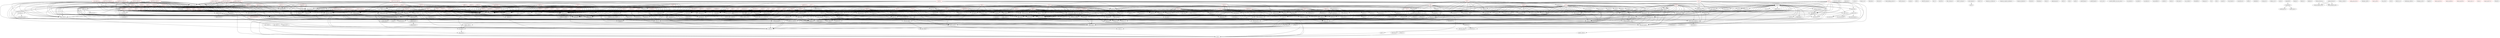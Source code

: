 strict digraph dependency_graph {
  0[label="version.rs"]
  1[label="copy_acl.rs"]
  2[color=red,label="chroot.rs"]
  3[label="set_acl.rs"]
  4[label="set_permissions.rs"]
  5[label="acl_internal.rs"]
  6[label="get_permissions.rs"]
  7[label="allocator.rs"]
  8[label="argv_iter.rs"]
  9[label="acl_errno_valid.rs"]
  10[label="backup_rename.rs"]
  11[label="areadlink.rs"]
  12[label="areadlink_with_size.rs"]
  13[label="backupfile.rs"]
  14[label="base32.rs"]
  15[label="areadlinkat.rs"]
  16[label="c_strtold.rs"]
  17[label="c_strncasecmp.rs"]
  18[label="openat_proc.rs"]
  19[label="backup_find.rs"]
  20[label="bitrotate.rs"]
  21[label="basename_lgpl.rs"]
  22[label="c_ctype.rs"]
  23[label="base64.rs"]
  24[label="buffer_lcm.rs"]
  25[label="canonicalize.rs"]
  26[label="c_strtod.rs"]
  27[label="argmatch.rs"]
  28[label="c_strcasecmp.rs"]
  29[label="canon_host.rs"]
  30[label="careadlinkat.rs"]
  31[label="binary_io.rs"]
  32[label="chmodat.rs"]
  33[label="cl_strtold.rs"]
  34[label="cl_strtod.rs"]
  35[label="chownat.rs"]
  36[label="cloexec.rs"]
  37[label="close_stream.rs"]
  38[label="closeout.rs"]
  39[label="closein.rs"]
  40[label="count_leading_zeros.rs"]
  41[label="md5_stream.rs"]
  42[label="af_alg.rs"]
  43[label="md5.rs"]
  44[label="sha256_stream.rs"]
  45[label="sha1.rs"]
  46[label="sha256.rs"]
  47[label="sha1_stream.rs"]
  48[label="sha512_stream.rs"]
  49[label="sm3_stream.rs"]
  50[label="sm3.rs"]
  51[label="sha512.rs"]
  52[label="cycle_check.rs"]
  53[label="di_set.rs"]
  54[label="basename.rs"]
  55[label="dirname_lgpl.rs"]
  56[label="stripslash.rs"]
  57[label="dirname.rs"]
  58[label="opendir_safer.rs"]
  59[label="dtoastr.rs"]
  60[label="dynarray_at_failure.rs"]
  61[label="dynarray_emplace_enlarge.rs"]
  62[label="dtotimespec.rs"]
  63[label="dynarray_finalize.rs"]
  64[label="dynarray_resize.rs"]
  65[label="dynarray_resize_clear.rs"]
  66[label="exclude.rs"]
  67[label="exitfail.rs"]
  68[label="fadvise.rs"]
  69[label="creat_safer.rs"]
  70[label="open_safer.rs"]
  71[label="fd_hook.rs"]
  72[label="fd_reopen.rs"]
  73[label="fd_safer_flag.rs"]
  74[label="dup_safer_flag.rs"]
  75[label="fdutimensat.rs"]
  76[label="file_set.rs"]
  77[label="file_type.rs"]
  78[label="file_has_acl.rs"]
  79[label="filemode.rs"]
  80[label="filenamecat.rs"]
  81[label="fopen_safer.rs"]
  82[label="filenamecat_lgpl.rs"]
  83[label="fprintftime.rs"]
  84[label="filevercmp.rs"]
  85[label="freading.rs"]
  86[label="freadseek.rs"]
  87[label="freopen_safer.rs"]
  88[label="full_read.rs"]
  89[label="ftoastr.rs"]
  90[label="gethrxtime.rs"]
  91[label="getndelim2.rs"]
  92[label="full_write.rs"]
  93[label="gettime.rs"]
  94[label="xtime.rs"]
  95[label="getugroups.rs"]
  96[label="getprogname.rs"]
  97[label="hard_locale.rs"]
  98[label="hash.rs"]
  99[label="hash_pjw.rs"]
  100[label="hash_triple.rs"]
  101[label="hash_triple_simple.rs"]
  102[label="human.rs"]
  103[label="heap.rs"]
  104[label="i_ring.rs"]
  105[label="ialloc.rs"]
  106[label="idcache.rs"]
  107[label="ino_map.rs"]
  108[label="imaxtostr.rs"]
  109[label="inttostr.rs"]
  110[label="offtostr.rs"]
  111[label="umaxtostr.rs"]
  112[label="uinttostr.rs"]
  113[label="ldtoastr.rs"]
  114[label="localcharset.rs"]
  115[label="malloca.rs"]
  116[label="mbchar.rs"]
  117[label="lock.rs"]
  118[label="linebuffer.rs"]
  119[label="math.rs"]
  120[label="mbsalign.rs"]
  121[label="long_options.rs"]
  122[label="mbiter.rs"]
  123[label="mbscasecmp.rs"]
  124[label="mbslen.rs"]
  125[label="mbschr.rs"]
  126[label="mbsstr.rs"]
  127[label="mbswidth.rs"]
  128[label="memcasecmp.rs"]
  129[label="mbuiter.rs"]
  130[label="memchr2.rs"]
  131[label="memcmp2.rs"]
  132[label="memcoll.rs"]
  133[label="mgetgroups.rs"]
  134[label="mkancesdirs.rs"]
  135[label="mkdir_p.rs"]
  136[label="dirchownmod.rs"]
  137[label="mpsort.rs"]
  138[label="modechange.rs"]
  139[label="nstrftime.rs"]
  140[label="nproc.rs"]
  141[label="openat_die.rs"]
  142[label="openat_safer.rs"]
  143[label="opendirat.rs"]
  144[label="parse_datetime.rs"]
  145[label="physmem.rs"]
  146[label="posixver.rs"]
  147[label="printf_frexp.rs"]
  148[label="pipe2.rs"]
  149[label="posixtm.rs"]
  150[label="printf_frexpl.rs"]
  151[label="progname.rs"]
  152[label="priv_set.rs"]
  153[label="propername.rs"]
  154[label="qcopy_acl.rs"]
  155[label="randint.rs"]
  156[label="qset_acl.rs"]
  157[label="randperm.rs"]
  158[label="quotearg.rs"]
  159[label="rand_isaac.rs"]
  160[label="read_file.rs"]
  161[label="randread.rs"]
  162[label="readtokens.rs"]
  163[label="readtokens0.rs"]
  164[label="renameatu.rs"]
  165[label="root_dev_ino.rs"]
  166[label="safe_read.rs"]
  167[label="safe_write.rs"]
  168[label="same.rs"]
  169[label="save_cwd.rs"]
  170[label="savedir.rs"]
  171[label="savewd.rs"]
  172[label="scratch_buffer_dupfree.rs"]
  173[label="scratch_buffer_grow.rs"]
  174[label="scratch_buffer_set_array_size.rs"]
  175[label="scratch_buffer_grow_preserve.rs"]
  176[label="se_context.rs"]
  177[label="se_label.rs"]
  178[label="selinux_at.rs"]
  179[label="se_selinux.rs"]
  180[label="setlocale_null.rs"]
  181[label="settime.rs"]
  182[label="sig_handler.rs"]
  183[label="sockets.rs"]
  184[label="statat.rs"]
  185[label="stat_time.rs"]
  186[label="mkstemp_safer.rs"]
  187[label="striconv.rs"]
  188[label="strnlen1.rs"]
  189[label="strintcmp.rs"]
  190[label="strnumcmp.rs"]
  191[label="sys_socket.rs"]
  192[label="threadlib.rs"]
  193[label="tempname.rs"]
  194[label="timespec.rs"]
  195[label="tls.rs"]
  196[label="u64.rs"]
  197[label="trim.rs"]
  198[label="unicodeio.rs"]
  199[label="unistd.rs"]
  200[label="dup_safer.rs"]
  201[label="fd_safer.rs"]
  202[label="u8_uctomb.rs"]
  203[label="pipe_safer.rs"]
  204[label="u8_mbtoucr.rs"]
  205[label="u8_uctomb_aux.rs"]
  206[label="width.rs"]
  207[label="userspec.rs"]
  208[label="unlinkdir.rs"]
  209[label="utimecmp.rs"]
  210[label="utimens.rs"]
  211[label="wctype_h.rs"]
  212[label="verror.rs"]
  213[label="version_etc_fsf.rs"]
  214[label="write_any_file.rs"]
  215[label="version_etc.rs"]
  216[label="xmalloc.rs"]
  217[label="xalloc_die.rs"]
  218[label="xdectoimax.rs"]
  219[label="xbinary_io.rs"]
  220[label="xdectoumax.rs"]
  221[label="xfts.rs"]
  222[label="xgetcwd.rs"]
  223[label="xgetgroups.rs"]
  224[label="xmemcoll.rs"]
  225[label="xprintf.rs"]
  226[label="xnanosleep.rs"]
  227[label="xgethostname.rs"]
  228[label="xreadlink.rs"]
  229[label="xsize.rs"]
  230[label="xstriconv.rs"]
  231[label="xstrtod.rs"]
  232[label="xstrtoimax.rs"]
  233[label="xstrtol.rs"]
  234[label="xstrtoul.rs"]
  235[label="xstrtol_error.rs"]
  236[label="xasprintf.rs"]
  237[label="xvasprintf.rs"]
  238[label="xstrtoumax.rs"]
  239[label="xstrtold.rs"]
  240[label="asnprintf.rs"]
  241[label="yesno.rs"]
  242[label="chdir_long.rs"]
  243[label="fclose.rs"]
  244[label="fflush.rs"]
  245[label="fcntl.rs"]
  246[label="fpurge.rs"]
  247[label="freadahead.rs"]
  248[label="freadptr.rs"]
  249[label="fseek.rs"]
  250[label="fseterr.rs"]
  251[label="fseeko.rs"]
  252[label="fts.rs"]
  253[label="getfilecon.rs"]
  254[label="fsusage.rs"]
  255[label="mbrtowc.rs"]
  256[label="isapipe.rs"]
  257[label="mktime.rs"]
  258[label="mbrlen.rs"]
  259[label="nanosleep.rs"]
  260[label="mountlist.rs"]
  261[label="printf_parse.rs"]
  262[label="printf_args.rs"]
  263[label="readutmp.rs"]
  264[label="obstack.rs"]
  265[label="regex.rs"]
  266[label="sig2str.rs"]
  267[label="time_rz.rs"]
  268[label="vasnprintf.rs"]
  269[color=red,label="hostid.rs"]
  270[color=red,label="timeout.rs"]
  271[label="operand2sig.rs"]
  272[color=red,label="who.rs"]
  273[color=red,label="nice.rs"]
  274[color=red,label="users.rs"]
  275[color=red,label="b2sum_digest.rs"]
  276[color=red,label="base64_basenc.rs"]
  277[color=red,label="stty.rs"]
  278[label="b2sum_b2sum.rs"]
  279[color=red,label="pinky.rs"]
  280[color=red,label="base32_basenc.rs"]
  281[label="b2sum_blake2b_ref.rs"]
  282[color=red,label="df.rs"]
  283[color=red,label="lbracket.rs"]
  284[label="find_mount_point.rs"]
  285[color=red,label="basenc_basenc.rs"]
  286[color=red,label="basename.rs"]
  287[color=red,label="cat.rs"]
  288[color=red,label="chcon.rs"]
  289[color=red,label="chgrp.rs"]
  290[label="chown_core.rs"]
  291[color=red,label="chmod.rs"]
  292[color=red,label="cksum_digest.rs"]
  293[color=red,label="chown.rs"]
  294[label="cksum_blake2b_ref.rs"]
  295[label="cksum_b2sum.rs"]
  296[label="cksum_sum.rs"]
  297[label="cksum_cksum.rs"]
  298[label="cksum_crctab.rs"]
  299[color=red,label="cp.rs"]
  300[color=red,label="comm.rs"]
  301[label="copy.rs"]
  302[label="cp_hash.rs"]
  303[label="force_link.rs"]
  304[color=red,label="csplit.rs"]
  305[label="selinux.rs"]
  306[label="set_fields.rs"]
  307[color=red,label="cut.rs"]
  308[color=red,label="date.rs"]
  309[color=red,label="dd.rs"]
  310[color=red,label="ls.rs"]
  311[label="ls_dir.rs"]
  312[color=red,label="dircolors.rs"]
  313[color=red,label="dirname.rs"]
  314[color=red,label="du.rs"]
  315[color=red,label="echo.rs"]
  316[color=red,label="env.rs"]
  317[color=red,label="expand.rs"]
  318[label="expand_common.rs"]
  319[color=red,label="expr.rs"]
  320[color=red,label="false.rs"]
  321[color=red,label="fold.rs"]
  322[color=red,label="fmt.rs"]
  323[color=red,label="install.rs"]
  324[label="prog_fprintf.rs"]
  325[color=red,label="groups.rs"]
  326[label="group_list.rs"]
  327[color=red,label="head.rs"]
  328[color=red,label="id.rs"]
  329[color=red,label="join.rs"]
  330[color=red,label="link.rs"]
  331[color=red,label="ln.rs"]
  332[label="relpath.rs"]
  333[color=red,label="logname.rs"]
  334[label="ls_ls.rs"]
  335[color=red,label="md5sum_digest.rs"]
  336[color=red,label="mkdir.rs"]
  337[color=red,label="mknod.rs"]
  338[color=red,label="mkfifo.rs"]
  339[color=red,label="mktemp.rs"]
  340[color=red,label="mv.rs"]
  341[label="remove.rs"]
  342[color=red,label="nl.rs"]
  343[color=red,label="nohup.rs"]
  344[color=red,label="nproc.rs"]
  345[color=red,label="numfmt.rs"]
  346[color=red,label="od.rs"]
  347[color=red,label="paste.rs"]
  348[color=red,label="pathchk.rs"]
  349[color=red,label="pr.rs"]
  350[color=red,label="printenv.rs"]
  351[color=red,label="printf.rs"]
  352[color=red,label="ptx.rs"]
  353[color=red,label="pwd.rs"]
  354[color=red,label="readlink.rs"]
  355[color=red,label="realpath.rs"]
  356[color=red,label="rm.rs"]
  357[color=red,label="runcon.rs"]
  358[color=red,label="rmdir.rs"]
  359[color=red,label="seq.rs"]
  360[color=red,label="sha1sum_digest.rs"]
  361[color=red,label="sha224sum_digest.rs"]
  362[color=red,label="sha256sum_digest.rs"]
  363[color=red,label="sha384sum_digest.rs"]
  364[color=red,label="sha512sum_digest.rs"]
  365[color=red,label="shred.rs"]
  366[color=red,label="shuf.rs"]
  367[color=red,label="sleep.rs"]
  368[color=red,label="split.rs"]
  369[label="sum_sum.rs"]
  370[color=red,label="sort.rs"]
  371[color=red,label="stat.rs"]
  372[color=red,label="sum_digest.rs"]
  373[color=red,label="sync.rs"]
  374[color=red,label="tac.rs"]
  375[color=red,label="tail.rs"]
  376[color=red,label="tee.rs"]
  377[color=red,label="test.rs"]
  378[color=red,label="touch.rs"]
  379[color=red,label="tr.rs"]
  380[color=red,label="true.rs"]
  381[color=red,label="truncate.rs"]
  382[color=red,label="tsort.rs"]
  383[color=red,label="tty.rs"]
  384[label="uname_uname.rs"]
  385[color=red,label="uname.rs"]
  386[color=red,label="uniq.rs"]
  387[color=red,label="unexpand.rs"]
  388[color=red,label="unlink.rs"]
  389[color=red,label="wc.rs"]
  390[label="ls_vdir.rs"]
  391[color=red,label="whoami.rs"]
  392[color=red,label="yes.rs"]
  393[label="uname_arch.rs"]
  394[color=red,label="getlimits.rs"]
  395[color=red,label="make_prime_list.rs"]
  396[label="localename.rs"]
  397[label="timespec_add.rs"]
  398[color=red,label="bench_md5.rs"]
  399[label="vma_iter.rs"]
  400[label="ioctl.rs"]
  401[label="strerror_r.rs"]
  402[label="localename_table.rs"]
  403[label="timespec_sub.rs"]
  404[label="tmpdir.rs"]
  405[color=red,label="bench_sha224.rs"]
  406[color=red,label="bench_sha384.rs"]
  407[color=red,label="bench_sha256.rs"]
  408[color=red,label="bench_sha1.rs"]
  409[color=red,label="locale.rs"]
  410[color=red,label="bench_sha512.rs"]
  411[color=red,label="test_localcharset.rs"]
  412[label="thread.rs"]
  1 -> 154
  1 -> 158
  2 -> 0
  2 -> 67
  2 -> 216
  2 -> 216
  2 -> 38
  2 -> 215
  2 -> 151
  2 -> 151
  2 -> 158
  2 -> 223
  2 -> 158
  2 -> 207
  2 -> 238
  3 -> 156
  3 -> 158
  10 -> 13
  11 -> 30
  13 -> 21
  13 -> 164
  13 -> 21
  13 -> 143
  15 -> 30
  19 -> 13
  19 -> 217
  19 -> 27
  19 -> 27
  25 -> 172
  25 -> 217
  25 -> 98
  25 -> 175
  25 -> 76
  25 -> 76
  25 -> 101
  25 -> 101
  25 -> 101
  25 -> 98
  25 -> 173
  27 -> 158
  27 -> 158
  27 -> 158
  30 -> 7
  33 -> 16
  34 -> 26
  36 -> 245
  37 -> 243
  38 -> 67
  38 -> 37
  38 -> 158
  39 -> 67
  39 -> 38
  39 -> 158
  39 -> 37
  39 -> 244
  39 -> 251
  39 -> 247
  49 -> 50
  49 -> 50
  49 -> 50
  49 -> 50
  53 -> 107
  53 -> 98
  53 -> 98
  53 -> 98
  53 -> 98
  53 -> 107
  53 -> 107
  53 -> 98
  54 -> 21
  54 -> 21
  54 -> 216
  55 -> 21
  56 -> 21
  56 -> 21
  57 -> 55
  57 -> 217
  58 -> 245
  65 -> 64
  66 -> 243
  66 -> 123
  66 -> 255
  66 -> 265
  66 -> 265
  66 -> 265
  66 -> 98
  66 -> 216
  66 -> 98
  66 -> 216
  66 -> 98
  66 -> 188
  66 -> 116
  66 -> 98
  66 -> 216
  66 -> 216
  66 -> 216
  66 -> 216
  66 -> 98
  69 -> 201
  70 -> 201
  73 -> 74
  74 -> 245
  76 -> 98
  76 -> 98
  76 -> 101
  76 -> 217
  76 -> 216
  76 -> 216
  80 -> 82
  80 -> 217
  81 -> 243
  81 -> 200
  82 -> 21
  82 -> 21
  83 -> 267
  86 -> 251
  86 -> 248
  86 -> 247
  88 -> 166
  90 -> 93
  91 -> 86
  91 -> 130
  91 -> 248
  92 -> 167
  97 -> 180
  100 -> 168
  101 -> 99
  102 -> 238
  102 -> 27
  103 -> 216
  103 -> 216
  103 -> 216
  106 -> 216
  107 -> 98
  107 -> 98
  107 -> 98
  118 -> 216
  121 -> 215
  121 -> 67
  122 -> 255
  122 -> 116
  123 -> 188
  123 -> 255
  123 -> 116
  124 -> 188
  124 -> 255
  124 -> 116
  125 -> 188
  125 -> 255
  125 -> 116
  126 -> 124
  126 -> 115
  126 -> 115
  126 -> 188
  126 -> 255
  126 -> 116
  127 -> 255
  129 -> 255
  129 -> 116
  129 -> 188
  133 -> 95
  134 -> 171
  135 -> 158
  135 -> 171
  135 -> 136
  135 -> 134
  138 -> 216
  138 -> 216
  139 -> 267
  141 -> 67
  142 -> 201
  143 -> 142
  144 -> 267
  144 -> 267
  144 -> 267
  144 -> 267
  144 -> 139
  144 -> 93
  148 -> 245
  153 -> 216
  153 -> 216
  153 -> 197
  153 -> 126
  153 -> 188
  153 -> 255
  153 -> 116
  153 -> 114
  153 -> 230
  153 -> 28
  154 -> 5
  154 -> 4
  154 -> 6
  155 -> 161
  155 -> 161
  155 -> 161
  155 -> 216
  156 -> 5
  156 -> 4
  157 -> 155
  157 -> 216
  157 -> 98
  157 -> 98
  157 -> 217
  157 -> 98
  157 -> 216
  157 -> 216
  157 -> 98
  158 -> 216
  158 -> 28
  158 -> 114
  158 -> 255
  158 -> 216
  158 -> 216
  160 -> 243
  161 -> 159
  161 -> 243
  161 -> 216
  161 -> 158
  161 -> 67
  161 -> 81
  161 -> 159
  162 -> 216
  162 -> 216
  162 -> 216
  163 -> 264
  163 -> 264
  163 -> 264
  168 -> 57
  168 -> 21
  168 -> 21
  169 -> 73
  169 -> 70
  169 -> 242
  170 -> 216
  170 -> 216
  170 -> 216
  170 -> 216
  170 -> 58
  171 -> 70
  178 -> 253
  178 -> 253
  178 -> 169
  178 -> 141
  178 -> 169
  178 -> 141
  178 -> 169
  178 -> 18
  186 -> 201
  186 -> 73
  187 -> 28
  197 -> 255
  197 -> 116
  197 -> 217
  198 -> 205
  198 -> 114
  200 -> 245
  201 -> 200
  203 -> 201
  207 -> 216
  207 -> 234
  207 -> 111
  207 -> 216
  209 -> 98
  209 -> 98
  209 -> 98
  210 -> 93
  212 -> 237
  215 -> 213
  216 -> 217
  217 -> 67
  218 -> 158
  218 -> 232
  220 -> 158
  220 -> 238
  221 -> 217
  221 -> 252
  222 -> 217
  223 -> 133
  223 -> 217
  224 -> 67
  224 -> 132
  224 -> 132
  224 -> 158
  225 -> 67
  226 -> 62
  226 -> 259
  227 -> 216
  227 -> 216
  228 -> 11
  228 -> 217
  230 -> 187
  230 -> 217
  230 -> 187
  230 -> 187
  235 -> 67
  236 -> 237
  237 -> 217
  237 -> 216
  237 -> 216
  240 -> 268
  243 -> 244
  244 -> 251
  249 -> 251
  252 -> 104
  252 -> 104
  252 -> 104
  252 -> 104
  252 -> 70
  252 -> 142
  252 -> 98
  252 -> 98
  252 -> 98
  252 -> 245
  252 -> 52
  252 -> 98
  252 -> 143
  252 -> 98
  252 -> 52
  255 -> 97
  258 -> 255
  260 -> 216
  260 -> 216
  260 -> 243
  263 -> 216
  263 -> 216
  264 -> 67
  265 -> 255
  265 -> 64
  268 -> 262
  268 -> 261
  269 -> 0
  269 -> 38
  269 -> 151
  269 -> 151
  269 -> 121
  269 -> 158
  270 -> 0
  270 -> 67
  270 -> 62
  270 -> 38
  270 -> 215
  270 -> 151
  270 -> 151
  270 -> 34
  270 -> 231
  270 -> 266
  270 -> 271
  270 -> 158
  271 -> 216
  271 -> 158
  271 -> 266
  271 -> 266
  272 -> 0
  272 -> 217
  272 -> 216
  272 -> 38
  272 -> 215
  272 -> 151
  272 -> 151
  272 -> 108
  272 -> 111
  272 -> 158
  272 -> 29
  272 -> 263
  272 -> 263
  272 -> 97
  272 -> 158
  273 -> 0
  273 -> 67
  273 -> 38
  273 -> 215
  273 -> 151
  273 -> 151
  273 -> 158
  273 -> 233
  274 -> 0
  274 -> 216
  274 -> 38
  274 -> 151
  274 -> 151
  274 -> 158
  274 -> 121
  274 -> 158
  274 -> 263
  274 -> 263
  275 -> 0
  275 -> 243
  275 -> 38
  275 -> 215
  275 -> 151
  275 -> 151
  275 -> 158
  275 -> 296
  275 -> 369
  275 -> 296
  275 -> 369
  275 -> 296
  275 -> 369
  275 -> 296
  275 -> 369
  275 -> 68
  275 -> 81
  276 -> 243
  276 -> 0
  276 -> 216
  276 -> 216
  276 -> 216
  276 -> 38
  276 -> 215
  276 -> 151
  276 -> 151
  276 -> 158
  276 -> 68
  276 -> 158
  276 -> 232
  276 -> 14
  276 -> 14
  276 -> 14
  276 -> 14
  276 -> 23
  276 -> 23
  276 -> 23
  276 -> 23
  277 -> 0
  277 -> 245
  277 -> 217
  277 -> 38
  277 -> 215
  277 -> 151
  277 -> 151
  277 -> 158
  277 -> 72
  277 -> 158
  277 -> 220
  277 -> 233
  278 -> 281
  278 -> 294
  278 -> 281
  278 -> 294
  278 -> 281
  278 -> 294
  279 -> 243
  279 -> 0
  279 -> 217
  279 -> 216
  279 -> 38
  279 -> 215
  279 -> 151
  279 -> 151
  279 -> 108
  279 -> 111
  279 -> 158
  279 -> 29
  279 -> 97
  279 -> 263
  280 -> 243
  280 -> 0
  280 -> 216
  280 -> 216
  280 -> 216
  280 -> 38
  280 -> 215
  280 -> 151
  280 -> 151
  280 -> 158
  280 -> 68
  280 -> 158
  280 -> 232
  280 -> 14
  280 -> 14
  280 -> 14
  280 -> 14
  280 -> 23
  280 -> 23
  280 -> 23
  280 -> 23
  282 -> 255
  282 -> 0
  282 -> 217
  282 -> 216
  282 -> 216
  282 -> 216
  282 -> 216
  282 -> 38
  282 -> 215
  282 -> 151
  282 -> 151
  282 -> 111
  282 -> 158
  282 -> 158
  282 -> 25
  282 -> 254
  282 -> 102
  282 -> 102
  282 -> 120
  282 -> 127
  282 -> 260
  282 -> 260
  282 -> 158
  282 -> 284
  282 -> 98
  282 -> 98
  282 -> 98
  282 -> 98
  282 -> 235
  283 -> 0
  283 -> 67
  283 -> 38
  283 -> 215
  283 -> 151
  283 -> 151
  283 -> 111
  283 -> 158
  283 -> 158
  283 -> 189
  283 -> 212
  284 -> 57
  284 -> 158
  284 -> 169
  284 -> 169
  284 -> 169
  284 -> 222
  285 -> 243
  285 -> 0
  285 -> 216
  285 -> 216
  285 -> 216
  285 -> 38
  285 -> 215
  285 -> 151
  285 -> 151
  285 -> 158
  285 -> 68
  285 -> 158
  285 -> 232
  285 -> 14
  285 -> 14
  285 -> 14
  285 -> 14
  285 -> 23
  285 -> 23
  285 -> 23
  285 -> 23
  286 -> 0
  286 -> 54
  286 -> 56
  286 -> 38
  286 -> 215
  286 -> 151
  286 -> 151
  286 -> 158
  287 -> 0
  287 -> 216
  287 -> 38
  287 -> 215
  287 -> 151
  287 -> 151
  287 -> 158
  287 -> 158
  287 -> 68
  287 -> 92
  287 -> 166
  288 -> 253
  288 -> 0
  288 -> 38
  288 -> 215
  288 -> 151
  288 -> 151
  288 -> 158
  288 -> 158
  288 -> 158
  288 -> 158
  288 -> 158
  288 -> 165
  288 -> 178
  288 -> 178
  288 -> 178
  288 -> 178
  288 -> 252
  288 -> 252
  288 -> 252
  288 -> 221
  288 -> 221
  289 -> 0
  289 -> 216
  289 -> 38
  289 -> 215
  289 -> 151
  289 -> 151
  289 -> 158
  289 -> 290
  289 -> 290
  289 -> 290
  289 -> 158
  289 -> 165
  289 -> 238
  290 -> 216
  290 -> 216
  290 -> 108
  290 -> 111
  290 -> 158
  290 -> 158
  290 -> 158
  290 -> 221
  290 -> 252
  290 -> 252
  290 -> 221
  290 -> 252
  291 -> 0
  291 -> 216
  291 -> 38
  291 -> 215
  291 -> 151
  291 -> 151
  291 -> 158
  291 -> 158
  291 -> 158
  291 -> 79
  291 -> 138
  291 -> 138
  291 -> 138
  291 -> 158
  291 -> 165
  291 -> 252
  291 -> 252
  291 -> 252
  291 -> 221
  291 -> 221
  292 -> 0
  292 -> 243
  292 -> 38
  292 -> 215
  292 -> 151
  292 -> 151
  292 -> 158
  292 -> 296
  292 -> 369
  292 -> 296
  292 -> 369
  292 -> 296
  292 -> 369
  292 -> 296
  292 -> 369
  292 -> 68
  292 -> 81
  293 -> 0
  293 -> 216
  293 -> 38
  293 -> 215
  293 -> 151
  293 -> 151
  293 -> 158
  293 -> 290
  293 -> 290
  293 -> 290
  293 -> 290
  293 -> 158
  293 -> 165
  293 -> 207
  295 -> 281
  295 -> 294
  295 -> 281
  295 -> 294
  295 -> 281
  295 -> 294
  296 -> 102
  297 -> 111
  299 -> 0
  299 -> 216
  299 -> 216
  299 -> 21
  299 -> 55
  299 -> 56
  299 -> 39
  299 -> 215
  299 -> 151
  299 -> 151
  299 -> 158
  299 -> 158
  299 -> 27
  299 -> 27
  299 -> 13
  299 -> 19
  299 -> 19
  299 -> 301
  299 -> 301
  299 -> 301
  299 -> 301
  299 -> 301
  299 -> 301
  299 -> 301
  299 -> 301
  299 -> 302
  299 -> 80
  299 -> 210
  299 -> 1
  300 -> 0
  300 -> 243
  300 -> 38
  300 -> 215
  300 -> 151
  300 -> 151
  300 -> 111
  300 -> 158
  300 -> 118
  300 -> 118
  300 -> 68
  300 -> 97
  300 -> 158
  300 -> 81
  300 -> 131
  300 -> 224
  301 -> 253
  301 -> 217
  301 -> 216
  301 -> 21
  301 -> 57
  301 -> 151
  301 -> 158
  301 -> 158
  301 -> 158
  301 -> 156
  301 -> 3
  301 -> 1
  301 -> 13
  301 -> 10
  301 -> 24
  301 -> 98
  301 -> 302
  301 -> 210
  301 -> 210
  301 -> 76
  301 -> 305
  301 -> 12
  301 -> 303
  301 -> 210
  301 -> 92
  301 -> 238
  301 -> 68
  301 -> 70
  301 -> 305
  301 -> 158
  301 -> 303
  301 -> 80
  301 -> 170
  301 -> 302
  301 -> 168
  301 -> 302
  301 -> 76
  301 -> 241
  301 -> 79
  301 -> 214
  301 -> 209
  301 -> 164
  301 -> 101
  301 -> 100
  301 -> 101
  301 -> 100
  302 -> 217
  302 -> 216
  302 -> 216
  302 -> 98
  302 -> 98
  302 -> 98
  302 -> 98
  303 -> 21
  303 -> 193
  304 -> 0
  304 -> 158
  304 -> 111
  304 -> 243
  304 -> 158
  304 -> 216
  304 -> 216
  304 -> 216
  304 -> 38
  304 -> 215
  304 -> 151
  304 -> 151
  304 -> 265
  304 -> 265
  304 -> 265
  304 -> 72
  304 -> 158
  304 -> 166
  304 -> 81
  304 -> 218
  304 -> 232
  304 -> 238
  305 -> 253
  305 -> 253
  305 -> 253
  305 -> 57
  305 -> 25
  305 -> 252
  305 -> 252
  305 -> 221
  306 -> 216
  306 -> 216
  306 -> 216
  306 -> 158
  307 -> 243
  307 -> 0
  307 -> 217
  307 -> 216
  307 -> 38
  307 -> 215
  307 -> 151
  307 -> 151
  307 -> 158
  307 -> 68
  307 -> 91
  307 -> 306
  307 -> 306
  308 -> 243
  308 -> 267
  308 -> 267
  308 -> 0
  308 -> 93
  308 -> 181
  308 -> 217
  308 -> 38
  308 -> 215
  308 -> 151
  308 -> 151
  308 -> 108
  308 -> 111
  308 -> 158
  308 -> 158
  308 -> 27
  308 -> 27
  308 -> 144
  308 -> 149
  308 -> 83
  309 -> 0
  309 -> 245
  309 -> 38
  309 -> 151
  309 -> 151
  309 -> 158
  309 -> 158
  309 -> 158
  309 -> 37
  309 -> 72
  309 -> 90
  309 -> 238
  309 -> 102
  309 -> 121
  309 -> 158
  309 -> 158
  309 -> 212
  310 -> 253
  310 -> 253
  310 -> 255
  310 -> 267
  310 -> 267
  310 -> 0
  310 -> 67
  310 -> 93
  310 -> 217
  310 -> 216
  310 -> 216
  310 -> 216
  310 -> 216
  310 -> 21
  310 -> 55
  310 -> 38
  310 -> 215
  310 -> 151
  310 -> 151
  310 -> 108
  310 -> 111
  310 -> 311
  310 -> 334
  310 -> 390
  310 -> 158
  310 -> 158
  310 -> 158
  310 -> 158
  310 -> 158
  310 -> 158
  310 -> 158
  310 -> 158
  310 -> 158
  310 -> 78
  310 -> 158
  310 -> 158
  310 -> 27
  310 -> 27
  310 -> 27
  310 -> 27
  310 -> 17
  310 -> 80
  310 -> 97
  310 -> 98
  310 -> 98
  310 -> 98
  310 -> 98
  310 -> 98
  310 -> 238
  310 -> 102
  310 -> 102
  310 -> 79
  310 -> 84
  310 -> 106
  310 -> 106
  310 -> 127
  310 -> 127
  310 -> 137
  310 -> 264
  310 -> 264
  310 -> 139
  310 -> 220
  310 -> 235
  310 -> 12
  310 -> 120
  310 -> 227
  310 -> 25
  312 -> 0
  312 -> 216
  312 -> 243
  312 -> 21
  312 -> 38
  312 -> 215
  312 -> 151
  312 -> 151
  312 -> 158
  312 -> 28
  312 -> 264
  312 -> 264
  312 -> 158
  312 -> 87
  313 -> 0
  313 -> 55
  313 -> 38
  313 -> 215
  313 -> 151
  313 -> 151
  314 -> 267
  314 -> 267
  314 -> 0
  314 -> 217
  314 -> 216
  314 -> 216
  314 -> 243
  314 -> 38
  314 -> 215
  314 -> 151
  314 -> 151
  314 -> 108
  314 -> 111
  314 -> 158
  314 -> 158
  314 -> 158
  314 -> 27
  314 -> 27
  314 -> 8
  314 -> 8
  314 -> 8
  314 -> 8
  314 -> 8
  314 -> 53
  314 -> 53
  314 -> 53
  314 -> 53
  314 -> 66
  314 -> 66
  314 -> 66
  314 -> 66
  314 -> 83
  314 -> 232
  314 -> 238
  314 -> 102
  314 -> 102
  314 -> 260
  314 -> 260
  314 -> 87
  314 -> 252
  314 -> 252
  314 -> 252
  314 -> 221
  314 -> 221
  314 -> 235
  315 -> 0
  315 -> 38
  315 -> 215
  315 -> 151
  315 -> 151
  316 -> 0
  316 -> 67
  316 -> 216
  316 -> 216
  316 -> 216
  316 -> 216
  316 -> 216
  316 -> 216
  316 -> 38
  316 -> 215
  316 -> 151
  316 -> 151
  316 -> 158
  316 -> 271
  316 -> 158
  316 -> 266
  317 -> 0
  317 -> 38
  317 -> 215
  317 -> 151
  317 -> 151
  317 -> 318
  317 -> 318
  317 -> 318
  317 -> 318
  317 -> 318
  317 -> 318
  317 -> 318
  317 -> 318
  317 -> 318
  318 -> 243
  318 -> 216
  318 -> 216
  318 -> 158
  318 -> 68
  318 -> 158
  319 -> 124
  319 -> 125
  319 -> 67
  319 -> 216
  319 -> 216
  319 -> 38
  319 -> 151
  319 -> 151
  319 -> 158
  319 -> 265
  319 -> 265
  319 -> 265
  319 -> 265
  319 -> 121
  319 -> 255
  319 -> 116
  319 -> 188
  319 -> 189
  320 -> 0
  320 -> 38
  320 -> 215
  320 -> 151
  320 -> 151
  321 -> 243
  321 -> 0
  321 -> 216
  321 -> 38
  321 -> 215
  321 -> 151
  321 -> 151
  321 -> 158
  321 -> 68
  321 -> 220
  322 -> 243
  322 -> 0
  322 -> 38
  322 -> 215
  322 -> 151
  322 -> 151
  322 -> 158
  322 -> 158
  322 -> 68
  322 -> 220
  323 -> 253
  323 -> 0
  323 -> 216
  323 -> 21
  323 -> 39
  323 -> 215
  323 -> 151
  323 -> 151
  323 -> 158
  323 -> 158
  323 -> 13
  323 -> 19
  323 -> 302
  323 -> 301
  323 -> 301
  323 -> 301
  323 -> 80
  323 -> 88
  323 -> 134
  323 -> 135
  323 -> 138
  323 -> 138
  323 -> 324
  323 -> 158
  323 -> 158
  323 -> 171
  323 -> 171
  323 -> 171
  323 -> 305
  323 -> 305
  323 -> 210
  323 -> 238
  324 -> 151
  325 -> 0
  325 -> 38
  325 -> 215
  325 -> 151
  325 -> 151
  325 -> 326
  325 -> 158
  326 -> 111
  326 -> 223
  326 -> 158
  327 -> 0
  327 -> 216
  327 -> 216
  327 -> 216
  327 -> 38
  327 -> 215
  327 -> 151
  327 -> 151
  327 -> 110
  327 -> 111
  327 -> 158
  327 -> 158
  327 -> 88
  327 -> 158
  327 -> 166
  327 -> 220
  328 -> 0
  328 -> 216
  328 -> 38
  328 -> 215
  328 -> 151
  328 -> 151
  328 -> 111
  328 -> 223
  328 -> 158
  328 -> 326
  328 -> 326
  328 -> 207
  329 -> 0
  329 -> 216
  329 -> 216
  329 -> 216
  329 -> 243
  329 -> 38
  329 -> 215
  329 -> 151
  329 -> 151
  329 -> 158
  329 -> 158
  329 -> 68
  329 -> 97
  329 -> 118
  329 -> 128
  329 -> 158
  329 -> 81
  329 -> 224
  329 -> 234
  329 -> 238
  330 -> 0
  330 -> 38
  330 -> 151
  330 -> 151
  330 -> 158
  330 -> 121
  330 -> 158
  331 -> 0
  331 -> 217
  331 -> 216
  331 -> 216
  331 -> 21
  331 -> 57
  331 -> 56
  331 -> 39
  331 -> 215
  331 -> 151
  331 -> 151
  331 -> 158
  331 -> 158
  331 -> 158
  331 -> 13
  331 -> 19
  331 -> 19
  331 -> 142
  331 -> 80
  331 -> 98
  331 -> 76
  331 -> 76
  331 -> 303
  331 -> 303
  331 -> 101
  331 -> 101
  331 -> 100
  331 -> 332
  331 -> 168
  331 -> 241
  331 -> 25
  333 -> 0
  333 -> 38
  333 -> 151
  333 -> 151
  333 -> 121
  333 -> 158
  335 -> 0
  335 -> 243
  335 -> 38
  335 -> 215
  335 -> 151
  335 -> 151
  335 -> 158
  335 -> 296
  335 -> 369
  335 -> 296
  335 -> 369
  335 -> 296
  335 -> 369
  335 -> 296
  335 -> 369
  335 -> 68
  335 -> 81
  336 -> 0
  336 -> 21
  336 -> 38
  336 -> 215
  336 -> 151
  336 -> 151
  336 -> 158
  336 -> 135
  336 -> 138
  336 -> 138
  336 -> 324
  336 -> 158
  336 -> 171
  336 -> 305
  336 -> 305
  337 -> 0
  337 -> 38
  337 -> 215
  337 -> 151
  337 -> 151
  337 -> 158
  337 -> 158
  337 -> 138
  337 -> 138
  337 -> 158
  337 -> 305
  337 -> 238
  338 -> 0
  338 -> 38
  338 -> 215
  338 -> 151
  338 -> 151
  338 -> 158
  338 -> 138
  338 -> 138
  338 -> 158
  338 -> 305
  339 -> 0
  339 -> 216
  339 -> 216
  339 -> 21
  339 -> 38
  339 -> 215
  339 -> 151
  339 -> 151
  339 -> 37
  339 -> 80
  339 -> 158
  339 -> 193
  340 -> 0
  340 -> 21
  340 -> 56
  340 -> 39
  340 -> 215
  340 -> 151
  340 -> 151
  340 -> 158
  340 -> 13
  340 -> 19
  340 -> 301
  340 -> 301
  340 -> 301
  340 -> 302
  340 -> 80
  340 -> 341
  340 -> 164
  340 -> 165
  341 -> 21
  341 -> 151
  341 -> 158
  341 -> 158
  341 -> 158
  341 -> 77
  341 -> 80
  341 -> 221
  341 -> 252
  341 -> 252
  341 -> 252
  341 -> 241
  341 -> 214
  342 -> 243
  342 -> 0
  342 -> 216
  342 -> 38
  342 -> 215
  342 -> 151
  342 -> 151
  342 -> 158
  342 -> 265
  342 -> 265
  342 -> 265
  342 -> 68
  342 -> 118
  342 -> 118
  342 -> 158
  342 -> 218
  343 -> 0
  343 -> 67
  343 -> 245
  343 -> 38
  343 -> 151
  343 -> 151
  343 -> 158
  343 -> 80
  343 -> 72
  343 -> 121
  344 -> 0
  344 -> 38
  344 -> 215
  344 -> 151
  344 -> 151
  344 -> 140
  344 -> 158
  344 -> 220
  345 -> 120
  345 -> 158
  345 -> 158
  345 -> 27
  345 -> 27
  345 -> 0
  345 -> 216
  345 -> 216
  345 -> 216
  345 -> 216
  345 -> 38
  345 -> 215
  345 -> 151
  345 -> 151
  345 -> 233
  345 -> 238
  345 -> 306
  345 -> 306
  345 -> 306
  346 -> 243
  346 -> 251
  346 -> 0
  346 -> 216
  346 -> 216
  346 -> 216
  346 -> 216
  346 -> 38
  346 -> 215
  346 -> 151
  346 -> 151
  346 -> 158
  346 -> 158
  346 -> 27
  346 -> 27
  346 -> 89
  346 -> 59
  346 -> 113
  346 -> 225
  346 -> 238
  346 -> 235
  347 -> 243
  347 -> 0
  347 -> 216
  347 -> 216
  347 -> 216
  347 -> 38
  347 -> 215
  347 -> 151
  347 -> 151
  347 -> 158
  347 -> 68
  348 -> 258
  348 -> 0
  348 -> 38
  348 -> 215
  348 -> 151
  348 -> 151
  348 -> 158
  348 -> 158
  348 -> 158
  348 -> 158
  348 -> 158
  349 -> 267
  349 -> 267
  349 -> 0
  349 -> 93
  349 -> 216
  349 -> 216
  349 -> 216
  349 -> 243
  349 -> 38
  349 -> 215
  349 -> 151
  349 -> 151
  349 -> 108
  349 -> 111
  349 -> 158
  349 -> 68
  349 -> 97
  349 -> 127
  349 -> 158
  349 -> 81
  349 -> 139
  349 -> 233
  349 -> 238
  349 -> 235
  349 -> 218
  350 -> 0
  350 -> 67
  350 -> 38
  350 -> 215
  350 -> 151
  350 -> 151
  351 -> 0
  351 -> 216
  351 -> 38
  351 -> 215
  351 -> 151
  351 -> 151
  351 -> 158
  351 -> 33
  351 -> 158
  351 -> 198
  351 -> 225
  352 -> 0
  352 -> 216
  352 -> 216
  352 -> 216
  352 -> 38
  352 -> 215
  352 -> 153
  352 -> 151
  352 -> 151
  352 -> 158
  352 -> 265
  352 -> 265
  352 -> 265
  352 -> 265
  352 -> 158
  352 -> 27
  352 -> 27
  352 -> 160
  352 -> 160
  352 -> 87
  352 -> 232
  353 -> 0
  353 -> 216
  353 -> 216
  353 -> 38
  353 -> 215
  353 -> 151
  353 -> 151
  353 -> 158
  353 -> 158
  353 -> 165
  353 -> 222
  354 -> 0
  354 -> 38
  354 -> 215
  354 -> 151
  354 -> 151
  354 -> 158
  354 -> 25
  354 -> 12
  355 -> 0
  355 -> 38
  355 -> 215
  355 -> 151
  355 -> 151
  355 -> 158
  355 -> 158
  355 -> 25
  355 -> 332
  356 -> 0
  356 -> 39
  356 -> 215
  356 -> 151
  356 -> 151
  356 -> 158
  356 -> 158
  356 -> 27
  356 -> 27
  356 -> 341
  356 -> 165
  356 -> 241
  357 -> 253
  357 -> 0
  357 -> 38
  357 -> 215
  357 -> 151
  357 -> 151
  357 -> 158
  357 -> 158
  358 -> 0
  358 -> 216
  358 -> 56
  358 -> 38
  358 -> 215
  358 -> 151
  358 -> 151
  358 -> 158
  358 -> 324
  359 -> 0
  359 -> 217
  359 -> 216
  359 -> 216
  359 -> 216
  359 -> 38
  359 -> 215
  359 -> 151
  359 -> 151
  359 -> 33
  359 -> 158
  359 -> 158
  359 -> 239
  360 -> 0
  360 -> 243
  360 -> 38
  360 -> 215
  360 -> 151
  360 -> 151
  360 -> 158
  360 -> 296
  360 -> 369
  360 -> 296
  360 -> 369
  360 -> 296
  360 -> 369
  360 -> 296
  360 -> 369
  360 -> 68
  360 -> 81
  361 -> 0
  361 -> 243
  361 -> 38
  361 -> 215
  361 -> 151
  361 -> 151
  361 -> 158
  361 -> 296
  361 -> 369
  361 -> 296
  361 -> 369
  361 -> 296
  361 -> 369
  361 -> 296
  361 -> 369
  361 -> 68
  361 -> 81
  362 -> 0
  362 -> 243
  362 -> 38
  362 -> 215
  362 -> 151
  362 -> 151
  362 -> 158
  362 -> 296
  362 -> 369
  362 -> 296
  362 -> 369
  362 -> 296
  362 -> 369
  362 -> 296
  362 -> 369
  362 -> 68
  362 -> 81
  363 -> 0
  363 -> 243
  363 -> 38
  363 -> 215
  363 -> 151
  363 -> 151
  363 -> 158
  363 -> 296
  363 -> 369
  363 -> 296
  363 -> 369
  363 -> 296
  363 -> 369
  363 -> 296
  363 -> 369
  363 -> 68
  363 -> 81
  364 -> 0
  364 -> 243
  364 -> 38
  364 -> 215
  364 -> 151
  364 -> 151
  364 -> 158
  364 -> 296
  364 -> 369
  364 -> 296
  364 -> 369
  364 -> 296
  364 -> 369
  364 -> 296
  364 -> 369
  364 -> 68
  364 -> 81
  365 -> 0
  365 -> 245
  365 -> 216
  365 -> 216
  365 -> 216
  365 -> 21
  365 -> 21
  365 -> 57
  365 -> 38
  365 -> 215
  365 -> 151
  365 -> 151
  365 -> 111
  365 -> 158
  365 -> 27
  365 -> 27
  365 -> 220
  365 -> 220
  365 -> 70
  365 -> 102
  365 -> 161
  365 -> 155
  365 -> 155
  365 -> 155
  365 -> 155
  365 -> 164
  366 -> 0
  366 -> 216
  366 -> 216
  366 -> 216
  366 -> 216
  366 -> 243
  366 -> 38
  366 -> 215
  366 -> 151
  366 -> 151
  366 -> 158
  366 -> 68
  366 -> 118
  366 -> 118
  366 -> 118
  366 -> 158
  366 -> 155
  366 -> 155
  366 -> 157
  366 -> 157
  366 -> 160
  366 -> 87
  366 -> 220
  366 -> 238
  367 -> 0
  367 -> 38
  367 -> 151
  367 -> 151
  367 -> 34
  367 -> 121
  367 -> 158
  367 -> 226
  367 -> 231
  368 -> 243
  368 -> 0
  368 -> 217
  368 -> 216
  368 -> 216
  368 -> 216
  368 -> 216
  368 -> 216
  368 -> 216
  368 -> 21
  368 -> 38
  368 -> 215
  368 -> 151
  368 -> 151
  368 -> 111
  368 -> 158
  368 -> 158
  368 -> 72
  368 -> 70
  368 -> 92
  368 -> 158
  368 -> 166
  368 -> 266
  368 -> 220
  368 -> 238
  369 -> 102
  370 -> 148
  370 -> 0
  370 -> 67
  370 -> 217
  370 -> 216
  370 -> 216
  370 -> 216
  370 -> 216
  370 -> 216
  370 -> 243
  370 -> 38
  370 -> 215
  370 -> 151
  370 -> 151
  370 -> 109
  370 -> 112
  370 -> 111
  370 -> 158
  370 -> 158
  370 -> 158
  370 -> 158
  370 -> 158
  370 -> 27
  370 -> 27
  370 -> 68
  370 -> 84
  370 -> 97
  370 -> 98
  370 -> 98
  370 -> 98
  370 -> 103
  370 -> 103
  370 -> 103
  370 -> 127
  370 -> 140
  370 -> 145
  370 -> 145
  370 -> 146
  370 -> 161
  370 -> 161
  370 -> 161
  370 -> 163
  370 -> 163
  370 -> 186
  370 -> 190
  370 -> 224
  370 -> 226
  370 -> 238
  370 -> 235
  371 -> 253
  371 -> 253
  371 -> 267
  371 -> 267
  371 -> 0
  371 -> 216
  371 -> 216
  371 -> 38
  371 -> 215
  371 -> 151
  371 -> 151
  371 -> 108
  371 -> 111
  371 -> 158
  371 -> 158
  371 -> 158
  371 -> 158
  371 -> 158
  371 -> 12
  371 -> 158
  371 -> 27
  371 -> 27
  371 -> 27
  371 -> 77
  371 -> 79
  371 -> 260
  371 -> 139
  371 -> 284
  371 -> 236
  372 -> 0
  372 -> 243
  372 -> 38
  372 -> 215
  372 -> 151
  372 -> 151
  372 -> 158
  372 -> 296
  372 -> 369
  372 -> 296
  372 -> 369
  372 -> 296
  372 -> 369
  372 -> 296
  372 -> 369
  372 -> 68
  372 -> 81
  373 -> 0
  373 -> 245
  373 -> 38
  373 -> 215
  373 -> 151
  373 -> 151
  373 -> 158
  374 -> 251
  374 -> 0
  374 -> 217
  374 -> 216
  374 -> 216
  374 -> 38
  374 -> 215
  374 -> 151
  374 -> 151
  374 -> 158
  374 -> 158
  374 -> 265
  374 -> 265
  374 -> 82
  374 -> 166
  374 -> 186
  375 -> 0
  375 -> 245
  375 -> 217
  375 -> 216
  375 -> 216
  375 -> 216
  375 -> 21
  375 -> 55
  375 -> 38
  375 -> 215
  375 -> 151
  375 -> 151
  375 -> 110
  375 -> 158
  375 -> 158
  375 -> 158
  375 -> 27
  375 -> 27
  375 -> 34
  375 -> 70
  375 -> 256
  375 -> 146
  375 -> 166
  375 -> 220
  375 -> 226
  375 -> 238
  375 -> 231
  375 -> 98
  375 -> 98
  375 -> 98
  375 -> 98
  375 -> 98
  375 -> 98
  376 -> 0
  376 -> 216
  376 -> 243
  376 -> 38
  376 -> 215
  376 -> 151
  376 -> 151
  376 -> 158
  376 -> 27
  376 -> 27
  376 -> 68
  376 -> 81
  377 -> 0
  377 -> 67
  377 -> 38
  377 -> 215
  377 -> 151
  377 -> 151
  377 -> 111
  377 -> 158
  377 -> 158
  377 -> 189
  377 -> 212
  378 -> 0
  378 -> 93
  378 -> 38
  378 -> 215
  378 -> 151
  378 -> 151
  378 -> 158
  378 -> 158
  378 -> 27
  378 -> 27
  378 -> 72
  378 -> 144
  378 -> 149
  378 -> 146
  378 -> 75
  379 -> 0
  379 -> 216
  379 -> 216
  379 -> 216
  379 -> 38
  379 -> 215
  379 -> 151
  379 -> 151
  379 -> 68
  379 -> 158
  379 -> 166
  379 -> 238
  380 -> 0
  380 -> 38
  380 -> 215
  380 -> 151
  380 -> 151
  381 -> 0
  381 -> 38
  381 -> 215
  381 -> 151
  381 -> 151
  381 -> 158
  381 -> 158
  381 -> 218
  382 -> 0
  382 -> 216
  382 -> 216
  382 -> 243
  382 -> 38
  382 -> 151
  382 -> 151
  382 -> 158
  382 -> 121
  382 -> 68
  382 -> 162
  382 -> 162
  382 -> 87
  382 -> 158
  383 -> 0
  383 -> 67
  383 -> 38
  383 -> 215
  383 -> 151
  383 -> 151
  383 -> 158
  385 -> 0
  385 -> 38
  385 -> 215
  385 -> 151
  385 -> 151
  385 -> 384
  385 -> 393
  385 -> 158
  386 -> 0
  386 -> 243
  386 -> 38
  386 -> 215
  386 -> 151
  386 -> 151
  386 -> 158
  386 -> 158
  386 -> 158
  386 -> 27
  386 -> 27
  386 -> 118
  386 -> 118
  386 -> 68
  386 -> 146
  386 -> 87
  386 -> 238
  386 -> 128
  387 -> 0
  387 -> 216
  387 -> 38
  387 -> 215
  387 -> 151
  387 -> 151
  387 -> 318
  387 -> 318
  387 -> 318
  387 -> 318
  387 -> 318
  387 -> 318
  387 -> 318
  387 -> 318
  387 -> 318
  387 -> 318
  387 -> 318
  388 -> 0
  388 -> 38
  388 -> 151
  388 -> 151
  388 -> 158
  388 -> 121
  388 -> 158
  389 -> 243
  389 -> 255
  389 -> 0
  389 -> 217
  389 -> 216
  389 -> 38
  389 -> 215
  389 -> 151
  389 -> 151
  389 -> 111
  389 -> 158
  389 -> 158
  389 -> 8
  389 -> 8
  389 -> 8
  389 -> 8
  389 -> 8
  389 -> 68
  389 -> 116
  389 -> 145
  389 -> 163
  389 -> 163
  389 -> 163
  389 -> 166
  391 -> 0
  391 -> 38
  391 -> 151
  391 -> 151
  391 -> 121
  391 -> 158
  392 -> 0
  392 -> 216
  392 -> 38
  392 -> 151
  392 -> 151
  392 -> 92
  392 -> 121
  394 -> 89
  394 -> 59
  394 -> 113
  394 -> 67
  394 -> 38
  394 -> 151
  394 -> 151
  394 -> 121
  396 -> 180
  411 -> 114
}